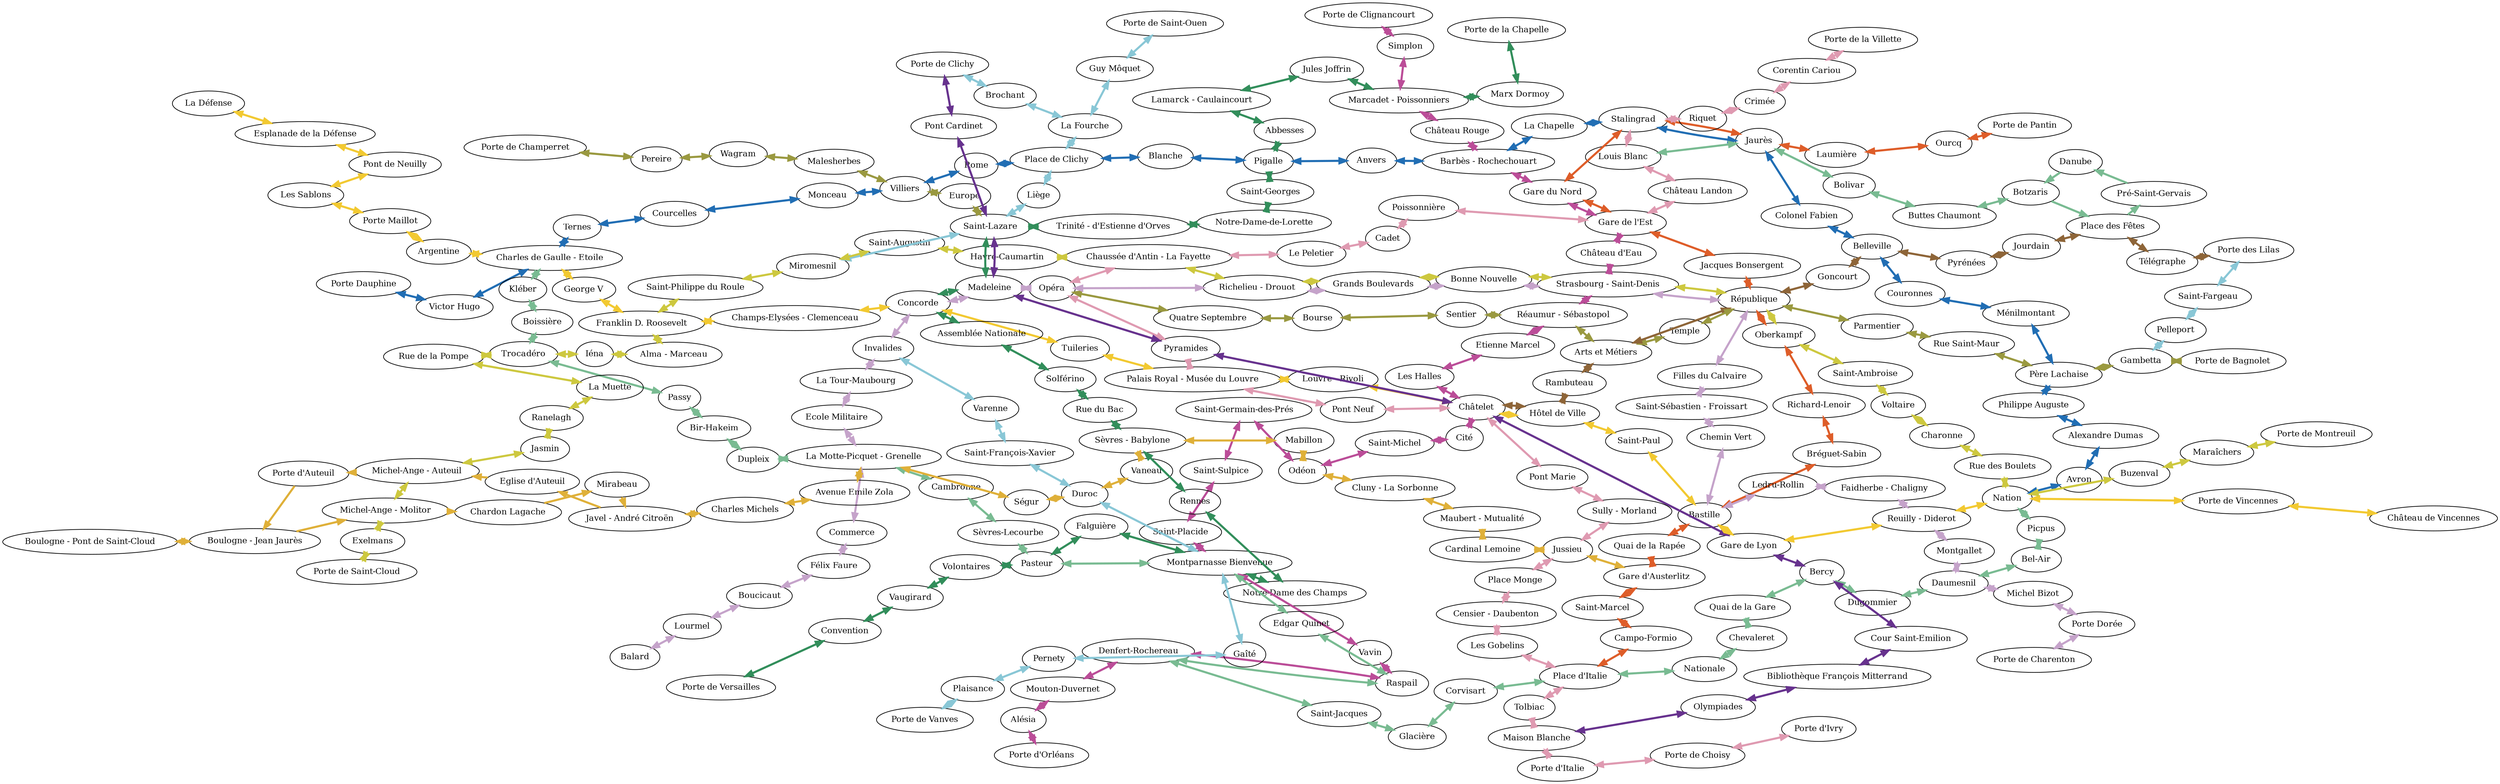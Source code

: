 digraph G {
    layout=neato;
    overlap=false;
    graph [dpi=400];
    "La Défense" [pos="2.238539,48.891852!",label="La Défense", fontsize=12];
    "Esplanade de la Défense" [pos="2.25,48.88833!",label="Esplanade de la Défense", fontsize=12];
    "Pont de Neuilly" [pos="2.257692,48.885661!",label="Pont de Neuilly", fontsize=12];
    "Les Sablons" [pos="2.27223,48.88094!",label="Les Sablons", fontsize=12];
    "Porte Maillot" [pos="2.28258384736155,48.8781626526965!",label="Porte Maillot", fontsize=12];
    "Argentine" [pos="2.28943541854221,48.8756673756517!",label="Argentine", fontsize=12];
    "Charles de Gaulle - Etoile" [pos="2.29581177523576,48.874994575223!",label="Charles de Gaulle - Etoile", fontsize=12];
    "George V" [pos="2.30075978497892,48.872037763641!",label="George V", fontsize=12];
    "Franklin D. Roosevelt" [pos="2.30948819233711,48.8687248870505!",label="Franklin D. Roosevelt", fontsize=12];
    "Champs-Elysées - Clemenceau" [pos="2.31446450132278,48.8676562912457!",label="Champs-Elysées - Clemenceau", fontsize=12];
    "Concorde" [pos="2.32296144579826,48.8665579920016!",label="Concorde", fontsize=12];
    "Tuileries" [pos="2.32967809471164,48.8644778383665!",label="Tuileries", fontsize=12];
    "Palais Royal - Musée du Louvre" [pos="2.33645436775425,48.862222264626!",label="Palais Royal - Musée du Louvre", fontsize=12];
    "Louvre - Rivoli" [pos="2.34096962328527,48.8608712117595!",label="Louvre - Rivoli", fontsize=12];
    "Châtelet" [pos="2.34816099123458,48.8569534598372!",label="Châtelet", fontsize=12];
    "Hôtel de Ville" [pos="2.3520676701391,48.8573524042377!",label="Hôtel de Ville", fontsize=12];
    "Saint-Paul" [pos="2.36088525627519,48.8551874206563!",label="Saint-Paul", fontsize=12];
    "Bastille" [pos="2.36871896103409,48.8520542925495!",label="Bastille", fontsize=12];
    "Gare de Lyon" [pos="2.3731565937892,48.8456832057876!",label="Gare de Lyon", fontsize=12];
    "Reuilly - Diderot" [pos="2.38720107040939,48.8472129257497!",label="Reuilly - Diderot", fontsize=12];
    "Nation" [pos="2.39584398872374,48.8480842890258!",label="Nation", fontsize=12];
    "Porte de Vincennes" [pos="2.4108049967015,48.8470077301404!",label="Porte de Vincennes", fontsize=12];
    "Château de Vincennes" [pos="2.44054009540611,48.8443175133653!",label="Château de Vincennes", fontsize=12];
    "Porte Dauphine" [pos="2.27763271754527,48.8713967943003!",label="Porte Dauphine", fontsize=12];
    "Victor Hugo" [pos="2.28582876591298,48.8699260814626!",label="Victor Hugo", fontsize=12];
    "Ternes" [pos="2.29811328861724,48.8782277299144!",label="Ternes", fontsize=12];
    "Courcelles" [pos="2.30329436242521,48.8792652531651!",label="Courcelles", fontsize=12];
    "Monceau" [pos="2.3094129673747,48.8805687691788!",label="Monceau", fontsize=12];
    "Villiers" [pos="2.31581509264638,48.8810731821276!",label="Villiers", fontsize=12];
    "Rome" [pos="2.32135917382297,48.8823458178481!",label="Rome", fontsize=12];
    "Place de Clichy" [pos="2.32795832801022,48.8836690873247!",label="Place de Clichy", fontsize=12];
    "Blanche" [pos="2.33248437543436,48.8837663535292!",label="Blanche", fontsize=12];
    "Pigalle" [pos="2.33721116470113,48.8820209311193!",label="Pigalle", fontsize=12];
    "Anvers" [pos="2.34415484033029,48.8828685678959!",label="Anvers", fontsize=12];
    "Barbès - Rochechouart" [pos="2.3506070793551,48.8837760886089!",label="Barbès - Rochechouart", fontsize=12];
    "La Chapelle" [pos="2.3604041692741,48.8843864099048!",label="La Chapelle", fontsize=12];
    "Stalingrad" [pos="2.36577437055817,48.8843205479219!",label="Stalingrad", fontsize=12];
    "Jaurès" [pos="2.37143895998561,48.8830239124814!",label="Jaurès", fontsize=12];
    "Colonel Fabien" [pos="2.37046757479386,48.8776498075734!",label="Colonel Fabien", fontsize=12];
    "Belleville" [pos="2.37673558655729,48.8722866011648!",label="Belleville", fontsize=12];
    "Couronnes" [pos="2.38028898292719,48.8691933441843!",label="Couronnes", fontsize=12];
    "Ménilmontant" [pos="2.3834303882303,48.8663901391973!",label="Ménilmontant", fontsize=12];
    "Père Lachaise" [pos="2.38757989125445,48.8624498439893!",label="Père Lachaise", fontsize=12];
    "Philippe Auguste" [pos="2.39049759674529,48.8580894271876!",label="Philippe Auguste", fontsize=12];
    "Alexandre Dumas" [pos="2.39471273375548,48.8562446774892!",label="Alexandre Dumas", fontsize=12];
    "Avron" [pos="2.3981875566594,48.851648542649!",label="Avron", fontsize=12];
    "Porte de Champerret" [pos="2.29211248215884,48.8856523921859!",label="Porte de Champerret", fontsize=12];
    "Pereire" [pos="2.29768318601258,48.8848443217919!",label="Pereire", fontsize=12];
    "Wagram" [pos="2.30467308758443,48.8838463897792!",label="Wagram", fontsize=12];
    "Malesherbes" [pos="2.30948784696001,48.8828400216298!",label="Malesherbes", fontsize=12];
    "Europe" [pos="2.32218591952051,48.8787531630967!",label="Europe", fontsize=12];
    "Saint-Lazare" [pos="2.32548839067261,48.8753813150599!",label="Saint-Lazare", fontsize=12];
    "Havre-Caumartin" [pos="2.32765110341878,48.8736667509971!",label="Havre-Caumartin", fontsize=12];
    "Opéra" [pos="2.33104728671124,48.8714374280492!",label="Opéra", fontsize=12];
    "Quatre Septembre" [pos="2.33631873559549,48.8696590964362!",label="Quatre Septembre", fontsize=12];
    "Bourse" [pos="2.34066537071104,48.8687567967076!",label="Bourse", fontsize=12];
    "Sentier" [pos="2.34755381593779,48.8673466033457!",label="Sentier", fontsize=12];
    "Réaumur - Sébastopol" [pos="2.35205078710284,48.8663817558035!",label="Réaumur - Sébastopol", fontsize=12];
    "Arts et Métiers" [pos="2.35650814364354,48.8652996116968!",label="Arts et Métiers", fontsize=12];
    "Temple" [pos="2.36156123452636,48.8667566284863!",label="Temple", fontsize=12];
    "République" [pos="2.36330234078045,48.8675123568631!",label="République", fontsize=12];
    "Parmentier" [pos="2.3747477503599,48.8652523948625!",label="Parmentier", fontsize=12];
    "Rue Saint-Maur" [pos="2.38050775608986,48.8641177000146!",label="Rue Saint-Maur", fontsize=12];
    "Gambetta" [pos="2.39853730570457,48.8650325635159!",label="Gambetta", fontsize=12];
    "Porte de Bagnolet" [pos="2.40875422118954,48.8645393719864!",label="Porte de Bagnolet", fontsize=12];
    "Porte des Lilas" [pos="2.4070619733808,48.87656859808!",label="Porte des Lilas", fontsize=12];
    "Saint-Fargeau" [pos="2.40449818316887,48.8718433712749!",label="Saint-Fargeau", fontsize=12];
    "Pelleport" [pos="2.40149679228792,48.8684648860667!",label="Pelleport", fontsize=12];
    "Porte de Clignancourt" [pos="2.34462409910279,48.8975256303301!",label="Porte de Clignancourt", fontsize=12];
    "Simplon" [pos="2.34759605535164,48.8941244426855!",label="Simplon", fontsize=12];
    "Marcadet - Poissonniers" [pos="2.34968154172248,48.8912804388966!",label="Marcadet - Poissonniers", fontsize=12];
    "Château Rouge" [pos="2.34936580800484,48.8870788765196!",label="Château Rouge", fontsize=12];
    "Gare du Nord" [pos="2.35680878820541,48.8795917064621!",label="Gare du Nord", fontsize=12];
    "Gare de l'Est" [pos="2.35806459441865,48.8761629935184!",label="Gare de l'Est", fontsize=12];
    "Château d'Eau" [pos="2.35605174140158,48.8724469166474!",label="Château d'Eau", fontsize=12];
    "Strasbourg - Saint-Denis" [pos="2.35449161656383,48.8696235816895!",label="Strasbourg - Saint-Denis", fontsize=12];
    "Etienne Marcel" [pos="2.34897619687911,48.8637030110762!",label="Etienne Marcel", fontsize=12];
    "Les Halles" [pos="2.34612732517368,48.8625048393913!",label="Les Halles", fontsize=12];
    "Cité" [pos="2.34723223493191,48.8549338481585!",label="Cité", fontsize=12];
    "Saint-Michel" [pos="2.34399179903329,48.8535940766199!",label="Saint-Michel", fontsize=12];
    "Odéon" [pos="2.34069229106652,48.8520245535667!",label="Odéon", fontsize=12];
    "Saint-Germain-des-Prés" [pos="2.33394781079819,48.8535745628742!",label="Saint-Germain-des-Prés", fontsize=12];
    "Saint-Sulpice" [pos="2.33061195308154,48.8512086266185!",label="Saint-Sulpice", fontsize=12];
    "Saint-Placide" [pos="2.32705481506631,48.8470066506411!",label="Saint-Placide", fontsize=12];
    "Montparnasse Bienvenue" [pos="2.323989185205,48.8438236103062!",label="Montparnasse Bienvenue", fontsize=12];
    "Vavin" [pos="2.3288628540691,48.8420523223441!",label="Vavin", fontsize=12];
    "Raspail" [pos="2.33046699371987,48.8391563585773!",label="Raspail", fontsize=12];
    "Denfert-Rochereau" [pos="2.33201883521639,48.833948692744!",label="Denfert-Rochereau", fontsize=12];
    "Mouton-Duvernet" [pos="2.32988764040842,48.8313375846232!",label="Mouton-Duvernet", fontsize=12];
    "Alésia" [pos="2.32709323494845,48.8282010632709!",label="Alésia", fontsize=12];
    "Porte d'Orléans" [pos="2.3254932653821,48.8234163501918!",label="Porte d'Orléans", fontsize=12];
    "Porte de Pantin" [pos="2.39212297232815,48.8884592103989!",label="Porte de Pantin", fontsize=12];
    "Ourcq" [pos="2.38665201675988,48.886915952247!",label="Ourcq", fontsize=12];
    "Laumière" [pos="2.37939098935239,48.8851338471378!",label="Laumière", fontsize=12];
    "Jacques Bonsergent" [pos="2.36102390204892,48.8706209253172!",label="Jacques Bonsergent", fontsize=12];
    "Oberkampf" [pos="2.36815584539455,48.8647770975732!",label="Oberkampf", fontsize=12];
    "Richard-Lenoir" [pos="2.37181363047695,48.8598769369206!",label="Richard-Lenoir", fontsize=12];
    "Bréguet-Sabin" [pos="2.37019466858975,48.8562440537382!",label="Bréguet-Sabin", fontsize=12];
    "Quai de la Rapée" [pos="2.3658846507504,48.8464273245315!",label="Quai de la Rapée", fontsize=12];
    "Gare d'Austerlitz" [pos="2.36417731069183,48.8434054085772!",label="Gare d'Austerlitz", fontsize=12];
    "Saint-Marcel" [pos="2.36072185971764,48.8385124457356!",label="Saint-Marcel", fontsize=12];
    "Campo-Formio" [pos="2.35874195669934,48.835542932801!",label="Campo-Formio", fontsize=12];
    "Place d'Italie" [pos="2.35550159148148,48.8309657123443!",label="Place d'Italie", fontsize=12];
    "Kléber" [pos="2.29314613724863,48.871489411987!",label="Kléber", fontsize=12];
    "Boissière" [pos="2.29003283760744,48.8668483424692!",label="Boissière", fontsize=12];
    "Trocadéro" [pos="2.28749279696644,48.8634876640714!",label="Trocadéro", fontsize=12];
    "Passy" [pos="2.28583941888146,48.8575150886722!",label="Passy", fontsize=12];
    "Bir-Hakeim" [pos="2.2894007376346,48.8539253674278!",label="Bir-Hakeim", fontsize=12];
    "Dupleix" [pos="2.29366372673104,48.8504116248585!",label="Dupleix", fontsize=12];
    "La Motte-Picquet - Grenelle" [pos="2.29852572623663,48.8496308034842!",label="La Motte-Picquet - Grenelle", fontsize=12];
    "Cambronne" [pos="2.30294172833761,48.8475431112453!",label="Cambronne", fontsize=12];
    "Sèvres-Lecourbe" [pos="2.30952961043039,48.8456476817025!",label="Sèvres-Lecourbe", fontsize=12];
    "Pasteur" [pos="2.31291468047394,48.842528386595!",label="Pasteur", fontsize=12];
    "Edgar Quinet" [pos="2.3252865779433,48.84090350075!",label="Edgar Quinet", fontsize=12];
    "Saint-Jacques" [pos="2.33715437092501,48.8329160052708!",label="Saint-Jacques", fontsize=12];
    "Glacière" [pos="2.3434382366787,48.8311159466681!",label="Glacière", fontsize=12];
    "Corvisart" [pos="2.35061122592617,48.829860012364!",label="Corvisart", fontsize=12];
    "Nationale" [pos="2.36280417159351,48.8332352787279!",label="Nationale", fontsize=12];
    "Chevaleret" [pos="2.36808128297274,48.8349630811609!",label="Chevaleret", fontsize=12];
    "Quai de la Gare" [pos="2.37276624894817,48.8370742696613!",label="Quai de la Gare", fontsize=12];
    "Bercy" [pos="2.37946307018526,48.8401760271736!",label="Bercy", fontsize=12];
    "Dugommier" [pos="2.38959977007981,48.8390365273806!",label="Dugommier", fontsize=12];
    "Daumesnil" [pos="2.39614862848937,48.8394340071049!",label="Daumesnil", fontsize=12];
    "Bel-Air" [pos="2.40086713199526,48.8414273312853!",label="Bel-Air", fontsize=12];
    "Picpus" [pos="2.40127453882237,48.8451032465536!",label="Picpus", fontsize=12];
    "Porte de la Villette" [pos="2.38586903314334,48.8978026914078!",label="Porte de la Villette", fontsize=12];
    "Corentin Cariou" [pos="2.38229155716463,48.8946726591084!",label="Corentin Cariou", fontsize=12];
    "Crimée" [pos="2.37693573698238,48.8908857579809!",label="Crimée", fontsize=12];
    "Riquet" [pos="2.3736694647432,48.8881572611178!",label="Riquet", fontsize=12];
    "Louis Blanc" [pos="2.36442486249368,48.881206210878!",label="Louis Blanc", fontsize=12];
    "Château Landon" [pos="2.36201793551061,48.8784414547844!",label="Château Landon", fontsize=12];
    "Poissonnière" [pos="2.34873975139007,48.8771648483022!",label="Poissonnière", fontsize=12];
    "Cadet" [pos="2.34444630970227,48.8759632841275!",label="Cadet", fontsize=12];
    "Le Peletier" [pos="2.34015055970637,48.8749594050929!",label="Le Peletier", fontsize=12];
    "Chaussée d'Antin - La Fayette" [pos="2.3337385944087,48.8731342048266!",label="Chaussée d'Antin - La Fayette", fontsize=12];
    "Pyramides" [pos="2.33462360600492,48.8657555264287!",label="Pyramides", fontsize=12];
    "Pont Neuf" [pos="2.34177674914854,48.8585463383202!",label="Pont Neuf", fontsize=12];
    "Pont Marie" [pos="2.3573766690444,48.8534598594796!",label="Pont Marie", fontsize=12];
    "Sully - Morland" [pos="2.36185316969725,48.8512714074456!",label="Sully - Morland", fontsize=12];
    "Jussieu" [pos="2.35493167182323,48.8461978906888!",label="Jussieu", fontsize=12];
    "Place Monge" [pos="2.35215486857877,48.8426663846946!",label="Place Monge", fontsize=12];
    "Censier - Daubenton" [pos="2.3516265726055,48.8402262475657!",label="Censier - Daubenton", fontsize=12];
    "Les Gobelins" [pos="2.35241680189827,48.8358416213962!",label="Les Gobelins", fontsize=12];
    "Tolbiac" [pos="2.35731843921319,48.8261368608053!",label="Tolbiac", fontsize=12];
    "Maison Blanche" [pos="2.35841294615594,48.8221495051266!",label="Maison Blanche", fontsize=12];
    "Porte d'Italie" [pos="2.35952973310717,48.8191065956103!",label="Porte d'Italie", fontsize=12];
    "Porte de Choisy" [pos="2.36467859404946,48.8200559281997!",label="Porte de Choisy", fontsize=12];
    "Porte d'Ivry" [pos="2.36951125431949,48.8214890346144!",label="Porte d'Ivry", fontsize=12];
    "Bolivar" [pos="2.37412487118754,48.8807896620271!",label="Bolivar", fontsize=12];
    "Buttes Chaumont" [pos="2.38156984208801,48.8784990874506!",label="Buttes Chaumont", fontsize=12];
    "Botzaris" [pos="2.38890095131574,48.8795349903204!",label="Botzaris", fontsize=12];
    "Place des Fêtes" [pos="2.3931393703605,48.8767236610252!",label="Place des Fêtes", fontsize=12];
    "Pré-Saint-Gervais" [pos="2.39858077069353,48.8801595797163!",label="Pré-Saint-Gervais", fontsize=12];
    "Danube" [pos="2.39322847122749,48.8819492139726!",label="Danube", fontsize=12];
    "Balard" [pos="2.2783626618092,48.8366678938828!",label="Balard", fontsize=12];
    "Lourmel" [pos="2.28224195985507,48.8386608627116!",label="Lourmel", fontsize=12];
    "Boucicaut" [pos="2.28791843112456,48.841024160045!",label="Boucicaut", fontsize=12];
    "Félix Faure" [pos="2.29184722036797,48.8426843338484!",label="Félix Faure", fontsize=12];
    "Commerce" [pos="2.29379684219286,48.8446115114202!",label="Commerce", fontsize=12];
    "Ecole Militaire" [pos="2.30634568382008,48.8549196596389!",label="Ecole Militaire", fontsize=12];
    "La Tour-Maubourg" [pos="2.31047353593698,48.8577270225864!",label="La Tour-Maubourg", fontsize=12];
    "Invalides" [pos="2.31463266044452,48.861092010433!",label="Invalides", fontsize=12];
    "Madeleine" [pos="2.32581004879328,48.8705446757682!",label="Madeleine", fontsize=12];
    "Richelieu - Drouot" [pos="2.33859122153854,48.8721358693699!",label="Richelieu - Drouot", fontsize=12];
    "Grands Boulevards" [pos="2.34320726640509,48.8715047688147!",label="Grands Boulevards", fontsize=12];
    "Bonne Nouvelle" [pos="2.34848136571839,48.8705712985549!",label="Bonne Nouvelle", fontsize=12];
    "Filles du Calvaire" [pos="2.3667452977427,48.8630698825026!",label="Filles du Calvaire", fontsize=12];
    "Saint-Sébastien - Froissart" [pos="2.36726153971727,48.8609681448082!",label="Saint-Sébastien - Froissart", fontsize=12];
    "Chemin Vert" [pos="2.36809508538599,48.8570873668721!",label="Chemin Vert", fontsize=12];
    "Ledru-Rollin" [pos="2.37614122331859,48.8513377658502!",label="Ledru-Rollin", fontsize=12];
    "Faidherbe - Chaligny" [pos="2.38402856638311,48.8501105431855!",label="Faidherbe - Chaligny", fontsize=12];
    "Montgallet" [pos="2.39040001363536,48.8440050747607!",label="Montgallet", fontsize=12];
    "Michel Bizot" [pos="2.402366739988,48.8370774300875!",label="Michel Bizot", fontsize=12];
    "Porte Dorée" [pos="2.40587391298756,48.8350173731456!",label="Porte Dorée", fontsize=12];
    "Porte de Charenton" [pos="2.40251187285007,48.8334492219311!",label="Porte de Charenton", fontsize=12];
    "Porte de Saint-Cloud" [pos="2.25704619292215,48.8379584046712!",label="Porte de Saint-Cloud", fontsize=12];
    "Exelmans" [pos="2.25980084514434,48.8425802753283!",label="Exelmans", fontsize=12];
    "Michel-Ange - Molitor" [pos="2.2615119169052,48.844911226615!",label="Michel-Ange - Molitor", fontsize=12];
    "Michel-Ange - Auteuil" [pos="2.26398952533333,48.8479753532281!",label="Michel-Ange - Auteuil", fontsize=12];
    "Jasmin" [pos="2.26793329164707,48.8524334177774!",label="Jasmin", fontsize=12];
    "Ranelagh" [pos="2.26994815793463,48.8555035574475!",label="Ranelagh", fontsize=12];
    "La Muette" [pos="2.27409624466972,48.8580919659505!",label="La Muette", fontsize=12];
    "Rue de la Pompe" [pos="2.27788589795906,48.8639517079318!",label="Rue de la Pompe", fontsize=12];
    "Iéna" [pos="2.29386422568227,48.8647800213093!",label="Iéna", fontsize=12];
    "Alma - Marceau" [pos="2.30110435239267,48.8646471469577!",label="Alma - Marceau", fontsize=12];
    "Saint-Philippe du Roule" [pos="2.31013720568782,48.8721551301294!",label="Saint-Philippe du Roule", fontsize=12];
    "Miromesnil" [pos="2.31601069312102,48.8734479148472!",label="Miromesnil", fontsize=12];
    "Saint-Augustin" [pos="2.3210135978086,48.8745466119868!",label="Saint-Augustin", fontsize=12];
    "Saint-Ambroise" [pos="2.37388053821155,48.861416656961!",label="Saint-Ambroise", fontsize=12];
    "Voltaire" [pos="2.3800316941488,48.8576624334379!",label="Voltaire", fontsize=12];
    "Charonne" [pos="2.38478239644889,48.8549394425003!",label="Charonne", fontsize=12];
    "Rue des Boulets" [pos="2.38910470503224,48.8522140723837!",label="Rue des Boulets", fontsize=12];
    "Buzenval" [pos="2.40117076936841,48.8517624388841!",label="Buzenval", fontsize=12];
    "Maraîchers" [pos="2.40603854479805,48.8527310195318!",label="Maraîchers", fontsize=12];
    "Porte de Montreuil" [pos="2.41071815402749,48.8534826302583!",label="Porte de Montreuil", fontsize=12];
    "Cardinal Lemoine" [pos="2.35132800167318,48.8467000343149!",label="Cardinal Lemoine", fontsize=12];
    "Maubert - Mutualité" [pos="2.34828041316949,48.8501954651213!",label="Maubert - Mutualité", fontsize=12];
    "Cluny - La Sorbonne" [pos="2.34489630121208,48.8510268759263!",label="Cluny - La Sorbonne", fontsize=12];
    "Mabillon" [pos="2.33514281934647,48.8528437373513!",label="Mabillon", fontsize=12];
    "Sèvres - Babylone" [pos="2.32685966312174,48.8515653054432!",label="Sèvres - Babylone", fontsize=12];
    "Vaneau" [pos="2.32135124235473,48.8488945691107!",label="Vaneau", fontsize=12];
    "Duroc" [pos="2.31652121945652,48.8470098926637!",label="Duroc", fontsize=12];
    "Ségur" [pos="2.30713784940338,48.8471672690468!",label="Ségur", fontsize=12];
    "Avenue Emile Zola" [pos="2.29501899714355,48.8470380127569!",label="Avenue Emile Zola", fontsize=12];
    "Charles Michels" [pos="2.28562101336672,48.8466045314492!",label="Charles Michels", fontsize=12];
    "Javel - André Citroën" [pos="2.27800949652736,48.846181105275!",label="Javel - André Citroën", fontsize=12];
    "Eglise d'Auteuil" [pos="2.26911138902189,48.8471433605089!",label="Eglise d'Auteuil", fontsize=12];
    "Porte d'Auteuil" [pos="2.25828074459554,48.847904122681!",label="Porte d'Auteuil", fontsize=12];
    "Chardon Lagache" [pos="2.26690547594029,48.8450882982306!",label="Chardon Lagache", fontsize=12];
    "Boulogne - Pont de Saint-Cloud" [pos="2.228331,48.840684!",label="Boulogne - Pont de Saint-Cloud", fontsize=12];
    "Boulogne - Jean Jaurès" [pos="2.23887742,48.84068401!",label="Boulogne - Jean Jaurès", fontsize=12];
    "Mirabeau" [pos="2.27306412637283,48.8470775063978!",label="Mirabeau", fontsize=12];
    "Rambuteau" [pos="2.35327394859477,48.8611901560022!",label="Rambuteau", fontsize=12];
    "Goncourt" [pos="2.3707644347484,48.8700070168905!",label="Goncourt", fontsize=12];
    "Pyrénées" [pos="2.38520291556953,48.8738187892325!",label="Pyrénées", fontsize=12];
    "Jourdain" [pos="2.3893253789101,48.8752473476934!",label="Jourdain", fontsize=12];
    "Télégraphe" [pos="2.39864808996059,48.8755103832327!",label="Télégraphe", fontsize=12];
    "Porte de la Chapelle" [pos="2.35924854231036,48.8974024217225!",label="Porte de la Chapelle", fontsize=12];
    "Marx Dormoy" [pos="2.35980847808402,48.8905795776193!",label="Marx Dormoy", fontsize=12];
    "Jules Joffrin" [pos="2.34432002938048,48.892492267254!",label="Jules Joffrin", fontsize=12];
    "Lamarck - Caulaincourt" [pos="2.33858382438319,48.8896818090189!",label="Lamarck - Caulaincourt", fontsize=12];
    "Abbesses" [pos="2.33839463522091,48.8843927170434!",label="Abbesses", fontsize=12];
    "Saint-Georges" [pos="2.33757064037967,48.8784165939537!",label="Saint-Georges", fontsize=12];
    "Notre-Dame-de-Lorette" [pos="2.33787361922264,48.8760350303326!",label="Notre-Dame-de-Lorette", fontsize=12];
    "Trinité - d'Estienne d'Orves" [pos="2.33304917241824,48.8763365063593!",label="Trinité - d'Estienne d'Orves", fontsize=12];
    "Assemblée Nationale" [pos="2.32057583664755,48.8610719385779!",label="Assemblée Nationale", fontsize=12];
    "Solférino" [pos="2.32307596425154,48.8585319487804!",label="Solférino", fontsize=12];
    "Rue du Bac" [pos="2.32569989845241,48.8558846775373!",label="Rue du Bac", fontsize=12];
    "Rennes" [pos="2.32778718478739,48.8483328280924!",label="Rennes", fontsize=12];
    "Notre-Dame des Champs" [pos="2.32869580549871,48.8450777446896!",label="Notre-Dame des Champs", fontsize=12];
    "Falguière" [pos="2.31755123561703,48.8443176825861!",label="Falguière", fontsize=12];
    "Volontaires" [pos="2.30798338057685,48.8414117274667!",label="Volontaires", fontsize=12];
    "Vaugirard" [pos="2.30107451565455,48.8394379171286!",label="Vaugirard", fontsize=12];
    "Convention" [pos="2.29639138648092,48.8371350528567!",label="Convention", fontsize=12];
    "Porte de Versailles" [pos="2.28774170914233,48.8325195315652!",label="Porte de Versailles", fontsize=12];
    "Porte de Vanves" [pos="2.30533238665747,48.8276134630559!",label="Porte de Vanves", fontsize=12];
    "Plaisance" [pos="2.31386048934431,48.8317503621191!",label="Plaisance", fontsize=12];
    "Pernety" [pos="2.3183937066147,48.8340786788266!",label="Pernety", fontsize=12];
    "Gaîté" [pos="2.32235399677881,48.8385260840742!",label="Gaîté", fontsize=12];
    "Saint-François-Xavier" [pos="2.31428594618056,48.8512915499903!",label="Saint-François-Xavier", fontsize=12];
    "Varenne" [pos="2.31511393050966,48.8566249817984!",label="Varenne", fontsize=12];
    "Liège" [pos="2.32685267123976,48.8795349364277!",label="Liège", fontsize=12];
    "La Fourche" [pos="2.32571411716613,48.887433655789!",label="La Fourche", fontsize=12];
    "Guy Môquet" [pos="2.32748325862612,48.8930014410137!",label="Guy Môquet", fontsize=12];
    "Porte de Saint-Ouen" [pos="2.32904834074465,48.8974978363796!",label="Porte de Saint-Ouen", fontsize=12];
    "Brochant" [pos="2.31990481720936,48.8906518702421!",label="Brochant", fontsize=12];
    "Porte de Clichy" [pos="2.31320835075881,48.8944312870695!",label="Porte de Clichy", fontsize=12];
    "Pont Cardinet" [pos="2.31536814050515,48.888103402695!",label="Pont Cardinet", fontsize=12];
    "Cour Saint-Emilion" [pos="2.38661785021406,48.8333193028951!",label="Cour Saint-Emilion", fontsize=12];
    "Bibliothèque François Mitterrand" [pos="2.3764873711683,48.8299257649806!",label="Bibliothèque François Mitterrand", fontsize=12];
    "Olympiades" [pos="2.36692312153081,48.827123440481!",label="Olympiades", fontsize=12];
    "Esplanade de la Défense" -> "La Défense" [dir="both", color="#F2C931", penwidth=3, style=bold];
    "Pont de Neuilly" -> "Esplanade de la Défense" [dir="both", color="#F2C931", penwidth=3, style=bold];
    "Les Sablons" -> "Pont de Neuilly" [dir="both", color="#F2C931", penwidth=3, style=bold];
    "Porte Maillot" -> "Les Sablons" [dir="both", color="#F2C931", penwidth=3, style=bold];
    "Argentine" -> "Porte Maillot" [dir="both", color="#F2C931", penwidth=3, style=bold];
    "Charles de Gaulle - Etoile" -> "Argentine" [dir="both", color="#F2C931", penwidth=3, style=bold];
    "George V" -> "Charles de Gaulle - Etoile" [dir="both", color="#F2C931", penwidth=3, style=bold];
    "Franklin D. Roosevelt" -> "George V" [dir="both", color="#F2C931", penwidth=3, style=bold];
    "Champs-Elysées - Clemenceau" -> "Franklin D. Roosevelt" [dir="both", color="#F2C931", penwidth=3, style=bold];
    "Concorde" -> "Champs-Elysées - Clemenceau" [dir="both", color="#F2C931", penwidth=3, style=bold];
    "Tuileries" -> "Concorde" [dir="both", color="#F2C931", penwidth=3, style=bold];
    "Palais Royal - Musée du Louvre" -> "Tuileries" [dir="both", color="#F2C931", penwidth=3, style=bold];
    "Louvre - Rivoli" -> "Palais Royal - Musée du Louvre" [dir="both", color="#F2C931", penwidth=3, style=bold];
    "Châtelet" -> "Louvre - Rivoli" [dir="both", color="#F2C931", penwidth=3, style=bold];
    "Hôtel de Ville" -> "Châtelet" [dir="both", color="#F2C931", penwidth=3, style=bold];
    "Saint-Paul" -> "Hôtel de Ville" [dir="both", color="#F2C931", penwidth=3, style=bold];
    "Bastille" -> "Saint-Paul" [dir="both", color="#F2C931", penwidth=3, style=bold];
    "Gare de Lyon" -> "Bastille" [dir="both", color="#F2C931", penwidth=3, style=bold];
    "Reuilly - Diderot" -> "Gare de Lyon" [dir="both", color="#F2C931", penwidth=3, style=bold];
    "Nation" -> "Reuilly - Diderot" [dir="both", color="#F2C931", penwidth=3, style=bold];
    "Porte de Vincennes" -> "Nation" [dir="both", color="#F2C931", penwidth=3, style=bold];
    "Château de Vincennes" -> "Porte de Vincennes" [dir="both", color="#F2C931", penwidth=3, style=bold];
    "Victor Hugo" -> "Porte Dauphine" [dir="both", color="#216EB4", penwidth=3, style=bold];
    "Charles de Gaulle - Etoile" -> "Victor Hugo" [dir="both", color="#216EB4", penwidth=3, style=bold];
    "Ternes" -> "Charles de Gaulle - Etoile" [dir="both", color="#216EB4", penwidth=3, style=bold];
    "Courcelles" -> "Ternes" [dir="both", color="#216EB4", penwidth=3, style=bold];
    "Monceau" -> "Courcelles" [dir="both", color="#216EB4", penwidth=3, style=bold];
    "Villiers" -> "Monceau" [dir="both", color="#216EB4", penwidth=3, style=bold];
    "Rome" -> "Villiers" [dir="both", color="#216EB4", penwidth=3, style=bold];
    "Place de Clichy" -> "Rome" [dir="both", color="#216EB4", penwidth=3, style=bold];
    "Blanche" -> "Place de Clichy" [dir="both", color="#216EB4", penwidth=3, style=bold];
    "Pigalle" -> "Blanche" [dir="both", color="#216EB4", penwidth=3, style=bold];
    "Anvers" -> "Pigalle" [dir="both", color="#216EB4", penwidth=3, style=bold];
    "Barbès - Rochechouart" -> "Anvers" [dir="both", color="#216EB4", penwidth=3, style=bold];
    "La Chapelle" -> "Barbès - Rochechouart" [dir="both", color="#216EB4", penwidth=3, style=bold];
    "Stalingrad" -> "La Chapelle" [dir="both", color="#216EB4", penwidth=3, style=bold];
    "Jaurès" -> "Stalingrad" [dir="both", color="#216EB4", penwidth=3, style=bold];
    "Colonel Fabien" -> "Jaurès" [dir="both", color="#216EB4", penwidth=3, style=bold];
    "Belleville" -> "Colonel Fabien" [dir="both", color="#216EB4", penwidth=3, style=bold];
    "Couronnes" -> "Belleville" [dir="both", color="#216EB4", penwidth=3, style=bold];
    "Ménilmontant" -> "Couronnes" [dir="both", color="#216EB4", penwidth=3, style=bold];
    "Père Lachaise" -> "Ménilmontant" [dir="both", color="#216EB4", penwidth=3, style=bold];
    "Philippe Auguste" -> "Père Lachaise" [dir="both", color="#216EB4", penwidth=3, style=bold];
    "Alexandre Dumas" -> "Philippe Auguste" [dir="both", color="#216EB4", penwidth=3, style=bold];
    "Avron" -> "Alexandre Dumas" [dir="both", color="#216EB4", penwidth=3, style=bold];
    "Nation" -> "Avron" [dir="both", color="#216EB4", penwidth=3, style=bold];
    "Pereire" -> "Porte de Champerret" [dir="both", color="#9A9940", penwidth=3, style=bold];
    "Wagram" -> "Pereire" [dir="both", color="#9A9940", penwidth=3, style=bold];
    "Malesherbes" -> "Wagram" [dir="both", color="#9A9940", penwidth=3, style=bold];
    "Villiers" -> "Malesherbes" [dir="both", color="#9A9940", penwidth=3, style=bold];
    "Europe" -> "Villiers" [dir="both", color="#9A9940", penwidth=3, style=bold];
    "Saint-Lazare" -> "Europe" [dir="both", color="#9A9940", penwidth=3, style=bold];
    "Quatre Septembre" -> "Opéra" [dir="both", color="#9A9940", penwidth=3, style=bold];
    "Bourse" -> "Quatre Septembre" [dir="both", color="#9A9940", penwidth=3, style=bold];
    "Sentier" -> "Bourse" [dir="both", color="#9A9940", penwidth=3, style=bold];
    "Réaumur - Sébastopol" -> "Sentier" [dir="both", color="#9A9940", penwidth=3, style=bold];
    "Arts et Métiers" -> "Réaumur - Sébastopol" [dir="both", color="#9A9940", penwidth=3, style=bold];
    "Temple" -> "Arts et Métiers" [dir="both", color="#9A9940", penwidth=3, style=bold];
    "République" -> "Temple" [dir="both", color="#9A9940", penwidth=3, style=bold];
    "Parmentier" -> "République" [dir="both", color="#9A9940", penwidth=3, style=bold];
    "Rue Saint-Maur" -> "Parmentier" [dir="both", color="#9A9940", penwidth=3, style=bold];
    "Père Lachaise" -> "Rue Saint-Maur" [dir="both", color="#9A9940", penwidth=3, style=bold];
    "Gambetta" -> "Père Lachaise" [dir="both", color="#9A9940", penwidth=3, style=bold];
    "Porte de Bagnolet" -> "Gambetta" [dir="both", color="#9A9940", penwidth=3, style=bold];
    "Simplon" -> "Porte de Clignancourt" [dir="both", color="#BB4D98", penwidth=3, style=bold];
    "Marcadet - Poissonniers" -> "Simplon" [dir="both", color="#BB4D98", penwidth=3, style=bold];
    "Château Rouge" -> "Marcadet - Poissonniers" [dir="both", color="#BB4D98", penwidth=3, style=bold];
    "Barbès - Rochechouart" -> "Château Rouge" [dir="both", color="#BB4D98", penwidth=3, style=bold];
    "Gare du Nord" -> "Barbès - Rochechouart" [dir="both", color="#BB4D98", penwidth=3, style=bold];
    "Gare de l'Est" -> "Gare du Nord" [dir="both", color="#BB4D98", penwidth=3, style=bold];
    "Château d'Eau" -> "Gare de l'Est" [dir="both", color="#BB4D98", penwidth=3, style=bold];
    "Strasbourg - Saint-Denis" -> "Château d'Eau" [dir="both", color="#BB4D98", penwidth=3, style=bold];
    "Réaumur - Sébastopol" -> "Strasbourg - Saint-Denis" [dir="both", color="#BB4D98", penwidth=3, style=bold];
    "Etienne Marcel" -> "Réaumur - Sébastopol" [dir="both", color="#BB4D98", penwidth=3, style=bold];
    "Les Halles" -> "Etienne Marcel" [dir="both", color="#BB4D98", penwidth=3, style=bold];
    "Châtelet" -> "Les Halles" [dir="both", color="#BB4D98", penwidth=3, style=bold];
    "Cité" -> "Châtelet" [dir="both", color="#BB4D98", penwidth=3, style=bold];
    "Saint-Michel" -> "Cité" [dir="both", color="#BB4D98", penwidth=3, style=bold];
    "Odéon" -> "Saint-Michel" [dir="both", color="#BB4D98", penwidth=3, style=bold];
    "Saint-Germain-des-Prés" -> "Odéon" [dir="both", color="#BB4D98", penwidth=3, style=bold];
    "Saint-Sulpice" -> "Saint-Germain-des-Prés" [dir="both", color="#BB4D98", penwidth=3, style=bold];
    "Saint-Placide" -> "Saint-Sulpice" [dir="both", color="#BB4D98", penwidth=3, style=bold];
    "Montparnasse Bienvenue" -> "Saint-Placide" [dir="both", color="#BB4D98", penwidth=3, style=bold];
    "Vavin" -> "Montparnasse Bienvenue" [dir="both", color="#BB4D98", penwidth=3, style=bold];
    "Raspail" -> "Vavin" [dir="both", color="#BB4D98", penwidth=3, style=bold];
    "Denfert-Rochereau" -> "Raspail" [dir="both", color="#BB4D98", penwidth=3, style=bold];
    "Mouton-Duvernet" -> "Denfert-Rochereau" [dir="both", color="#BB4D98", penwidth=3, style=bold];
    "Alésia" -> "Mouton-Duvernet" [dir="both", color="#BB4D98", penwidth=3, style=bold];
    "Porte d'Orléans" -> "Alésia" [dir="both", color="#BB4D98", penwidth=3, style=bold];
    "Ourcq" -> "Porte de Pantin" [dir="both", color="#DE5D29", penwidth=3, style=bold];
    "Laumière" -> "Ourcq" [dir="both", color="#DE5D29", penwidth=3, style=bold];
    "Jaurès" -> "Laumière" [dir="both", color="#DE5D29", penwidth=3, style=bold];
    "Stalingrad" -> "Jaurès" [dir="both", color="#DE5D29", penwidth=3, style=bold];
    "Gare du Nord" -> "Stalingrad" [dir="both", color="#DE5D29", penwidth=3, style=bold];
    "Gare de l'Est" -> "Gare du Nord" [dir="both", color="#DE5D29", penwidth=3, style=bold];
    "Jacques Bonsergent" -> "Gare de l'Est" [dir="both", color="#DE5D29", penwidth=3, style=bold];
    "République" -> "Jacques Bonsergent" [dir="both", color="#DE5D29", penwidth=3, style=bold];
    "Oberkampf" -> "République" [dir="both", color="#DE5D29", penwidth=3, style=bold];
    "Richard-Lenoir" -> "Oberkampf" [dir="both", color="#DE5D29", penwidth=3, style=bold];
    "Bréguet-Sabin" -> "Richard-Lenoir" [dir="both", color="#DE5D29", penwidth=3, style=bold];
    "Bastille" -> "Bréguet-Sabin" [dir="both", color="#DE5D29", penwidth=3, style=bold];
    "Quai de la Rapée" -> "Bastille" [dir="both", color="#DE5D29", penwidth=3, style=bold];
    "Gare d'Austerlitz" -> "Quai de la Rapée" [dir="both", color="#DE5D29", penwidth=3, style=bold];
    "Saint-Marcel" -> "Gare d'Austerlitz" [dir="both", color="#DE5D29", penwidth=3, style=bold];
    "Campo-Formio" -> "Saint-Marcel" [dir="both", color="#DE5D29", penwidth=3, style=bold];
    "Place d'Italie" -> "Campo-Formio" [dir="both", color="#DE5D29", penwidth=3, style=bold];
    "Pelleport" -> "Gambetta" [dir="both", color="#89C7D6", penwidth=3, style=bold];
    "Saint-Fargeau" -> "Pelleport" [dir="both", color="#89C7D6", penwidth=3, style=bold];
    "Porte des Lilas" -> "Saint-Fargeau" [dir="both", color="#89C7D6", penwidth=3, style=bold];
    "Kléber" -> "Charles de Gaulle - Etoile" [dir="both", color="#79BB92", penwidth=3, style=bold];
    "Boissière" -> "Kléber" [dir="both", color="#79BB92", penwidth=3, style=bold];
    "Trocadéro" -> "Boissière" [dir="both", color="#79BB92", penwidth=3, style=bold];
    "Passy" -> "Trocadéro" [dir="both", color="#79BB92", penwidth=3, style=bold];
    "Bir-Hakeim" -> "Passy" [dir="both", color="#79BB92", penwidth=3, style=bold];
    "Dupleix" -> "Bir-Hakeim" [dir="both", color="#79BB92", penwidth=3, style=bold];
    "La Motte-Picquet - Grenelle" -> "Dupleix" [dir="both", color="#79BB92", penwidth=3, style=bold];
    "Cambronne" -> "La Motte-Picquet - Grenelle" [dir="both", color="#79BB92", penwidth=3, style=bold];
    "Sèvres-Lecourbe" -> "Cambronne" [dir="both", color="#79BB92", penwidth=3, style=bold];
    "Pasteur" -> "Sèvres-Lecourbe" [dir="both", color="#79BB92", penwidth=3, style=bold];
    "Montparnasse Bienvenue" -> "Pasteur" [dir="both", color="#79BB92", penwidth=3, style=bold];
    "Edgar Quinet" -> "Montparnasse Bienvenue" [dir="both", color="#79BB92", penwidth=3, style=bold];
    "Raspail" -> "Edgar Quinet" [dir="both", color="#79BB92", penwidth=3, style=bold];
    "Denfert-Rochereau" -> "Raspail" [dir="both", color="#79BB92", penwidth=3, style=bold];
    "Saint-Jacques" -> "Denfert-Rochereau" [dir="both", color="#79BB92", penwidth=3, style=bold];
    "Glacière" -> "Saint-Jacques" [dir="both", color="#79BB92", penwidth=3, style=bold];
    "Corvisart" -> "Glacière" [dir="both", color="#79BB92", penwidth=3, style=bold];
    "Place d'Italie" -> "Corvisart" [dir="both", color="#79BB92", penwidth=3, style=bold];
    "Nationale" -> "Place d'Italie" [dir="both", color="#79BB92", penwidth=3, style=bold];
    "Chevaleret" -> "Nationale" [dir="both", color="#79BB92", penwidth=3, style=bold];
    "Quai de la Gare" -> "Chevaleret" [dir="both", color="#79BB92", penwidth=3, style=bold];
    "Bercy" -> "Quai de la Gare" [dir="both", color="#79BB92", penwidth=3, style=bold];
    "Dugommier" -> "Bercy" [dir="both", color="#79BB92", penwidth=3, style=bold];
    "Daumesnil" -> "Dugommier" [dir="both", color="#79BB92", penwidth=3, style=bold];
    "Bel-Air" -> "Daumesnil" [dir="both", color="#79BB92", penwidth=3, style=bold];
    "Picpus" -> "Bel-Air" [dir="both", color="#79BB92", penwidth=3, style=bold];
    "Nation" -> "Picpus" [dir="both", color="#79BB92", penwidth=3, style=bold];
    "Corentin Cariou" -> "Porte de la Villette" [dir="both", color="#DF9AB1", penwidth=3, style=bold];
    "Crimée" -> "Corentin Cariou" [dir="both", color="#DF9AB1", penwidth=3, style=bold];
    "Riquet" -> "Crimée" [dir="both", color="#DF9AB1", penwidth=3, style=bold];
    "Stalingrad" -> "Riquet" [dir="both", color="#DF9AB1", penwidth=3, style=bold];
    "Louis Blanc" -> "Stalingrad" [dir="both", color="#DF9AB1", penwidth=3, style=bold];
    "Château Landon" -> "Louis Blanc" [dir="both", color="#DF9AB1", penwidth=3, style=bold];
    "Gare de l'Est" -> "Château Landon" [dir="both", color="#DF9AB1", penwidth=3, style=bold];
    "Poissonnière" -> "Gare de l'Est" [dir="both", color="#DF9AB1", penwidth=3, style=bold];
    "Cadet" -> "Poissonnière" [dir="both", color="#DF9AB1", penwidth=3, style=bold];
    "Le Peletier" -> "Cadet" [dir="both", color="#DF9AB1", penwidth=3, style=bold];
    "Chaussée d'Antin - La Fayette" -> "Le Peletier" [dir="both", color="#DF9AB1", penwidth=3, style=bold];
    "Opéra" -> "Chaussée d'Antin - La Fayette" [dir="both", color="#DF9AB1", penwidth=3, style=bold];
    "Pyramides" -> "Opéra" [dir="both", color="#DF9AB1", penwidth=3, style=bold];
    "Palais Royal - Musée du Louvre" -> "Pyramides" [dir="both", color="#DF9AB1", penwidth=3, style=bold];
    "Pont Neuf" -> "Palais Royal - Musée du Louvre" [dir="both", color="#DF9AB1", penwidth=3, style=bold];
    "Châtelet" -> "Pont Neuf" [dir="both", color="#DF9AB1", penwidth=3, style=bold];
    "Pont Marie" -> "Châtelet" [dir="both", color="#DF9AB1", penwidth=3, style=bold];
    "Sully - Morland" -> "Pont Marie" [dir="both", color="#DF9AB1", penwidth=3, style=bold];
    "Jussieu" -> "Sully - Morland" [dir="both", color="#DF9AB1", penwidth=3, style=bold];
    "Place Monge" -> "Jussieu" [dir="both", color="#DF9AB1", penwidth=3, style=bold];
    "Censier - Daubenton" -> "Place Monge" [dir="both", color="#DF9AB1", penwidth=3, style=bold];
    "Les Gobelins" -> "Censier - Daubenton" [dir="both", color="#DF9AB1", penwidth=3, style=bold];
    "Place d'Italie" -> "Les Gobelins" [dir="both", color="#DF9AB1", penwidth=3, style=bold];
    "Tolbiac" -> "Place d'Italie" [dir="both", color="#DF9AB1", penwidth=3, style=bold];
    "Maison Blanche" -> "Tolbiac" [dir="both", color="#DF9AB1", penwidth=3, style=bold];
    "Porte d'Italie" -> "Maison Blanche" [dir="both", color="#DF9AB1", penwidth=3, style=bold];
    "Porte de Choisy" -> "Porte d'Italie" [dir="both", color="#DF9AB1", penwidth=3, style=bold];
    "Porte d'Ivry" -> "Porte de Choisy" [dir="both", color="#DF9AB1", penwidth=3, style=bold];
    "Jaurès" -> "Louis Blanc" [dir="both", color="#79BB92", penwidth=3, style=bold];
    "Bolivar" -> "Jaurès" [dir="both", color="#79BB92", penwidth=3, style=bold];
    "Buttes Chaumont" -> "Bolivar" [dir="both", color="#79BB92", penwidth=3, style=bold];
    "Botzaris" -> "Buttes Chaumont" [dir="both", color="#79BB92", penwidth=3, style=bold];
    "Botzaris" -> "Place des Fêtes" [ color="#79BB92", penwidth=3, style=bold];
    "Place des Fêtes" -> "Pré-Saint-Gervais" [ color="#79BB92", penwidth=3, style=bold];
    "Pré-Saint-Gervais" -> "Danube" [ color="#79BB92", penwidth=3, style=bold];
    "Danube" -> "Botzaris" [ color="#79BB92", penwidth=3, style=bold];
    "Lourmel" -> "Balard" [dir="both", color="#C5A3CA", penwidth=3, style=bold];
    "Boucicaut" -> "Lourmel" [dir="both", color="#C5A3CA", penwidth=3, style=bold];
    "Félix Faure" -> "Boucicaut" [dir="both", color="#C5A3CA", penwidth=3, style=bold];
    "Commerce" -> "Félix Faure" [dir="both", color="#C5A3CA", penwidth=3, style=bold];
    "La Motte-Picquet - Grenelle" -> "Commerce" [dir="both", color="#C5A3CA", penwidth=3, style=bold];
    "Ecole Militaire" -> "La Motte-Picquet - Grenelle" [dir="both", color="#C5A3CA", penwidth=3, style=bold];
    "La Tour-Maubourg" -> "Ecole Militaire" [dir="both", color="#C5A3CA", penwidth=3, style=bold];
    "Invalides" -> "La Tour-Maubourg" [dir="both", color="#C5A3CA", penwidth=3, style=bold];
    "Concorde" -> "Invalides" [dir="both", color="#C5A3CA", penwidth=3, style=bold];
    "Madeleine" -> "Concorde" [dir="both", color="#C5A3CA", penwidth=3, style=bold];
    "Opéra" -> "Madeleine" [dir="both", color="#C5A3CA", penwidth=3, style=bold];
    "Richelieu - Drouot" -> "Opéra" [dir="both", color="#C5A3CA", penwidth=3, style=bold];
    "Grands Boulevards" -> "Richelieu - Drouot" [dir="both", color="#C5A3CA", penwidth=3, style=bold];
    "Bonne Nouvelle" -> "Grands Boulevards" [dir="both", color="#C5A3CA", penwidth=3, style=bold];
    "Strasbourg - Saint-Denis" -> "Bonne Nouvelle" [dir="both", color="#C5A3CA", penwidth=3, style=bold];
    "République" -> "Strasbourg - Saint-Denis" [dir="both", color="#C5A3CA", penwidth=3, style=bold];
    "Filles du Calvaire" -> "République" [dir="both", color="#C5A3CA", penwidth=3, style=bold];
    "Saint-Sébastien - Froissart" -> "Filles du Calvaire" [dir="both", color="#C5A3CA", penwidth=3, style=bold];
    "Chemin Vert" -> "Saint-Sébastien - Froissart" [dir="both", color="#C5A3CA", penwidth=3, style=bold];
    "Bastille" -> "Chemin Vert" [dir="both", color="#C5A3CA", penwidth=3, style=bold];
    "Ledru-Rollin" -> "Bastille" [dir="both", color="#C5A3CA", penwidth=3, style=bold];
    "Faidherbe - Chaligny" -> "Ledru-Rollin" [dir="both", color="#C5A3CA", penwidth=3, style=bold];
    "Reuilly - Diderot" -> "Faidherbe - Chaligny" [dir="both", color="#C5A3CA", penwidth=3, style=bold];
    "Montgallet" -> "Reuilly - Diderot" [dir="both", color="#C5A3CA", penwidth=3, style=bold];
    "Daumesnil" -> "Montgallet" [dir="both", color="#C5A3CA", penwidth=3, style=bold];
    "Michel Bizot" -> "Daumesnil" [dir="both", color="#C5A3CA", penwidth=3, style=bold];
    "Porte Dorée" -> "Michel Bizot" [dir="both", color="#C5A3CA", penwidth=3, style=bold];
    "Porte de Charenton" -> "Porte Dorée" [dir="both", color="#C5A3CA", penwidth=3, style=bold];
    "Exelmans" -> "Porte de Saint-Cloud" [dir="both", color="#CDC83F", penwidth=3, style=bold];
    "Michel-Ange - Molitor" -> "Exelmans" [dir="both", color="#CDC83F", penwidth=3, style=bold];
    "Michel-Ange - Auteuil" -> "Michel-Ange - Molitor" [dir="both", color="#CDC83F", penwidth=3, style=bold];
    "Jasmin" -> "Michel-Ange - Auteuil" [dir="both", color="#CDC83F", penwidth=3, style=bold];
    "Ranelagh" -> "Jasmin" [dir="both", color="#CDC83F", penwidth=3, style=bold];
    "La Muette" -> "Ranelagh" [dir="both", color="#CDC83F", penwidth=3, style=bold];
    "Rue de la Pompe" -> "La Muette" [dir="both", color="#CDC83F", penwidth=3, style=bold];
    "Trocadéro" -> "Rue de la Pompe" [dir="both", color="#CDC83F", penwidth=3, style=bold];
    "Iéna" -> "Trocadéro" [dir="both", color="#CDC83F", penwidth=3, style=bold];
    "Alma - Marceau" -> "Iéna" [dir="both", color="#CDC83F", penwidth=3, style=bold];
    "Franklin D. Roosevelt" -> "Alma - Marceau" [dir="both", color="#CDC83F", penwidth=3, style=bold];
    "Saint-Philippe du Roule" -> "Franklin D. Roosevelt" [dir="both", color="#CDC83F", penwidth=3, style=bold];
    "Miromesnil" -> "Saint-Philippe du Roule" [dir="both", color="#CDC83F", penwidth=3, style=bold];
    "Saint-Augustin" -> "Miromesnil" [dir="both", color="#CDC83F", penwidth=3, style=bold];
    "Havre-Caumartin" -> "Saint-Augustin" [dir="both", color="#CDC83F", penwidth=3, style=bold];
    "Chaussée d'Antin - La Fayette" -> "Havre-Caumartin" [dir="both", color="#CDC83F", penwidth=3, style=bold];
    "Richelieu - Drouot" -> "Chaussée d'Antin - La Fayette" [dir="both", color="#CDC83F", penwidth=3, style=bold];
    "Grands Boulevards" -> "Richelieu - Drouot" [dir="both", color="#CDC83F", penwidth=3, style=bold];
    "Bonne Nouvelle" -> "Grands Boulevards" [dir="both", color="#CDC83F", penwidth=3, style=bold];
    "Strasbourg - Saint-Denis" -> "Bonne Nouvelle" [dir="both", color="#CDC83F", penwidth=3, style=bold];
    "République" -> "Strasbourg - Saint-Denis" [dir="both", color="#CDC83F", penwidth=3, style=bold];
    "Oberkampf" -> "République" [dir="both", color="#CDC83F", penwidth=3, style=bold];
    "Saint-Ambroise" -> "Oberkampf" [dir="both", color="#CDC83F", penwidth=3, style=bold];
    "Voltaire" -> "Saint-Ambroise" [dir="both", color="#CDC83F", penwidth=3, style=bold];
    "Charonne" -> "Voltaire" [dir="both", color="#CDC83F", penwidth=3, style=bold];
    "Rue des Boulets" -> "Charonne" [dir="both", color="#CDC83F", penwidth=3, style=bold];
    "Nation" -> "Rue des Boulets" [dir="both", color="#CDC83F", penwidth=3, style=bold];
    "Buzenval" -> "Nation" [dir="both", color="#CDC83F", penwidth=3, style=bold];
    "Maraîchers" -> "Buzenval" [dir="both", color="#CDC83F", penwidth=3, style=bold];
    "Porte de Montreuil" -> "Maraîchers" [dir="both", color="#CDC83F", penwidth=3, style=bold];
    "Boulogne - Jean Jaurès" -> "Boulogne - Pont de Saint-Cloud" [dir="both", color="#DFB039", penwidth=3, style=bold];
    "Boulogne - Jean Jaurès" -> "Michel-Ange - Molitor" [ color="#DFB039", penwidth=3, style=bold];
    "Porte d'Auteuil" -> "Boulogne - Jean Jaurès" [ color="#DFB039", penwidth=3, style=bold];
    "Michel-Ange - Auteuil" -> "Porte d'Auteuil" [ color="#DFB039", penwidth=3, style=bold];
    "Michel-Ange - Molitor" -> "Chardon Lagache" [ color="#DFB039", penwidth=3, style=bold];
    "Chardon Lagache" -> "Mirabeau" [ color="#DFB039", penwidth=3, style=bold];
    "Javel - André Citroën" -> "Eglise d'Auteuil" [ color="#DFB039", penwidth=3, style=bold];
    "Eglise d'Auteuil" -> "Michel-Ange - Auteuil" [ color="#DFB039", penwidth=3, style=bold];
    "Mirabeau" -> "Javel - André Citroën" [ color="#DFB039", penwidth=3, style=bold];
    "Charles Michels" -> "Javel - André Citroën" [dir="both", color="#DFB039", penwidth=3, style=bold];
    "Avenue Emile Zola" -> "Charles Michels" [dir="both", color="#DFB039", penwidth=3, style=bold];
    "La Motte-Picquet - Grenelle" -> "Avenue Emile Zola" [dir="both", color="#DFB039", penwidth=3, style=bold];
    "Ségur" -> "La Motte-Picquet - Grenelle" [dir="both", color="#DFB039", penwidth=3, style=bold];
    "Duroc" -> "Ségur" [dir="both", color="#DFB039", penwidth=3, style=bold];
    "Vaneau" -> "Duroc" [dir="both", color="#DFB039", penwidth=3, style=bold];
    "Sèvres - Babylone" -> "Vaneau" [dir="both", color="#DFB039", penwidth=3, style=bold];
    "Mabillon" -> "Sèvres - Babylone" [dir="both", color="#DFB039", penwidth=3, style=bold];
    "Odéon" -> "Mabillon" [dir="both", color="#DFB039", penwidth=3, style=bold];
    "Cluny - La Sorbonne" -> "Odéon" [dir="both", color="#DFB039", penwidth=3, style=bold];
    "Maubert - Mutualité" -> "Cluny - La Sorbonne" [dir="both", color="#DFB039", penwidth=3, style=bold];
    "Cardinal Lemoine" -> "Maubert - Mutualité" [dir="both", color="#DFB039", penwidth=3, style=bold];
    "Jussieu" -> "Cardinal Lemoine" [dir="both", color="#DFB039", penwidth=3, style=bold];
    "Gare d'Austerlitz" -> "Jussieu" [dir="both", color="#DFB039", penwidth=3, style=bold];
    "Hôtel de Ville" -> "Châtelet" [dir="both", color="#8E6538", penwidth=3, style=bold];
    "Rambuteau" -> "Hôtel de Ville" [dir="both", color="#8E6538", penwidth=3, style=bold];
    "Arts et Métiers" -> "Rambuteau" [dir="both", color="#8E6538", penwidth=3, style=bold];
    "République" -> "Arts et Métiers" [dir="both", color="#8E6538", penwidth=3, style=bold];
    "Goncourt" -> "République" [dir="both", color="#8E6538", penwidth=3, style=bold];
    "Belleville" -> "Goncourt" [dir="both", color="#8E6538", penwidth=3, style=bold];
    "Pyrénées" -> "Belleville" [dir="both", color="#8E6538", penwidth=3, style=bold];
    "Jourdain" -> "Pyrénées" [dir="both", color="#8E6538", penwidth=3, style=bold];
    "Place des Fêtes" -> "Jourdain" [dir="both", color="#8E6538", penwidth=3, style=bold];
    "Télégraphe" -> "Place des Fêtes" [dir="both", color="#8E6538", penwidth=3, style=bold];
    "Porte des Lilas" -> "Télégraphe" [dir="both", color="#8E6538", penwidth=3, style=bold];
    "Marx Dormoy" -> "Porte de la Chapelle" [dir="both", color="#328E5B", penwidth=3, style=bold];
    "Marcadet - Poissonniers" -> "Marx Dormoy" [dir="both", color="#328E5B", penwidth=3, style=bold];
    "Jules Joffrin" -> "Marcadet - Poissonniers" [dir="both", color="#328E5B", penwidth=3, style=bold];
    "Lamarck - Caulaincourt" -> "Jules Joffrin" [dir="both", color="#328E5B", penwidth=3, style=bold];
    "Abbesses" -> "Lamarck - Caulaincourt" [dir="both", color="#328E5B", penwidth=3, style=bold];
    "Pigalle" -> "Abbesses" [dir="both", color="#328E5B", penwidth=3, style=bold];
    "Saint-Georges" -> "Pigalle" [dir="both", color="#328E5B", penwidth=3, style=bold];
    "Notre-Dame-de-Lorette" -> "Saint-Georges" [dir="both", color="#328E5B", penwidth=3, style=bold];
    "Trinité - d'Estienne d'Orves" -> "Notre-Dame-de-Lorette" [dir="both", color="#328E5B", penwidth=3, style=bold];
    "Saint-Lazare" -> "Trinité - d'Estienne d'Orves" [dir="both", color="#328E5B", penwidth=3, style=bold];
    "Madeleine" -> "Saint-Lazare" [dir="both", color="#328E5B", penwidth=3, style=bold];
    "Concorde" -> "Madeleine" [dir="both", color="#328E5B", penwidth=3, style=bold];
    "Assemblée Nationale" -> "Concorde" [dir="both", color="#328E5B", penwidth=3, style=bold];
    "Solférino" -> "Assemblée Nationale" [dir="both", color="#328E5B", penwidth=3, style=bold];
    "Rue du Bac" -> "Solférino" [dir="both", color="#328E5B", penwidth=3, style=bold];
    "Sèvres - Babylone" -> "Rue du Bac" [dir="both", color="#328E5B", penwidth=3, style=bold];
    "Rennes" -> "Sèvres - Babylone" [dir="both", color="#328E5B", penwidth=3, style=bold];
    "Notre-Dame des Champs" -> "Rennes" [dir="both", color="#328E5B", penwidth=3, style=bold];
    "Montparnasse Bienvenue" -> "Notre-Dame des Champs" [dir="both", color="#328E5B", penwidth=3, style=bold];
    "Falguière" -> "Montparnasse Bienvenue" [dir="both", color="#328E5B", penwidth=3, style=bold];
    "Pasteur" -> "Falguière" [dir="both", color="#328E5B", penwidth=3, style=bold];
    "Volontaires" -> "Pasteur" [dir="both", color="#328E5B", penwidth=3, style=bold];
    "Vaugirard" -> "Volontaires" [dir="both", color="#328E5B", penwidth=3, style=bold];
    "Convention" -> "Vaugirard" [dir="both", color="#328E5B", penwidth=3, style=bold];
    "Porte de Versailles" -> "Convention" [dir="both", color="#328E5B", penwidth=3, style=bold];
    "Guy Môquet" -> "Porte de Saint-Ouen" [dir="both", color="#89C7D6", penwidth=3, style=bold];
    "La Fourche" -> "Guy Môquet" [dir="both", color="#89C7D6", penwidth=3, style=bold];
    "Place de Clichy" -> "La Fourche" [dir="both", color="#89C7D6", penwidth=3, style=bold];
    "Liège" -> "Place de Clichy" [dir="both", color="#89C7D6", penwidth=3, style=bold];
    "Saint-Lazare" -> "Liège" [dir="both", color="#89C7D6", penwidth=3, style=bold];
    "Miromesnil" -> "Saint-Lazare" [dir="both", color="#89C7D6", penwidth=3, style=bold];
    "Varenne" -> "Invalides" [dir="both", color="#89C7D6", penwidth=3, style=bold];
    "Saint-François-Xavier" -> "Varenne" [dir="both", color="#89C7D6", penwidth=3, style=bold];
    "Duroc" -> "Saint-François-Xavier" [dir="both", color="#89C7D6", penwidth=3, style=bold];
    "Montparnasse Bienvenue" -> "Duroc" [dir="both", color="#89C7D6", penwidth=3, style=bold];
    "Gaîté" -> "Montparnasse Bienvenue" [dir="both", color="#89C7D6", penwidth=3, style=bold];
    "Pernety" -> "Gaîté" [dir="both", color="#89C7D6", penwidth=3, style=bold];
    "Plaisance" -> "Pernety" [dir="both", color="#89C7D6", penwidth=3, style=bold];
    "Porte de Vanves" -> "Plaisance" [dir="both", color="#89C7D6", penwidth=3, style=bold];
    "La Fourche" -> "Brochant" [dir="both", color="#89C7D6", penwidth=3, style=bold];
    "Brochant" -> "Porte de Clichy" [dir="both", color="#89C7D6", penwidth=3, style=bold];
    "Pont Cardinet" -> "Porte de Clichy" [dir="both", color="#67328E", penwidth=3, style=bold];
    "Saint-Lazare" -> "Pont Cardinet" [dir="both", color="#67328E", penwidth=3, style=bold];
    "Madeleine" -> "Saint-Lazare" [dir="both", color="#67328E", penwidth=3, style=bold];
    "Pyramides" -> "Madeleine" [dir="both", color="#67328E", penwidth=3, style=bold];
    "Châtelet" -> "Pyramides" [dir="both", color="#67328E", penwidth=3, style=bold];
    "Gare de Lyon" -> "Châtelet" [dir="both", color="#67328E", penwidth=3, style=bold];
    "Bercy" -> "Gare de Lyon" [dir="both", color="#67328E", penwidth=3, style=bold];
    "Cour Saint-Emilion" -> "Bercy" [dir="both", color="#67328E", penwidth=3, style=bold];
    "Bibliothèque François Mitterrand" -> "Cour Saint-Emilion" [dir="both", color="#67328E", penwidth=3, style=bold];
    "Olympiades" -> "Bibliothèque François Mitterrand" [dir="both", color="#67328E", penwidth=3, style=bold];
    "Maison Blanche" -> "Olympiades" [dir="both", color="#67328E", penwidth=3, style=bold];
}
